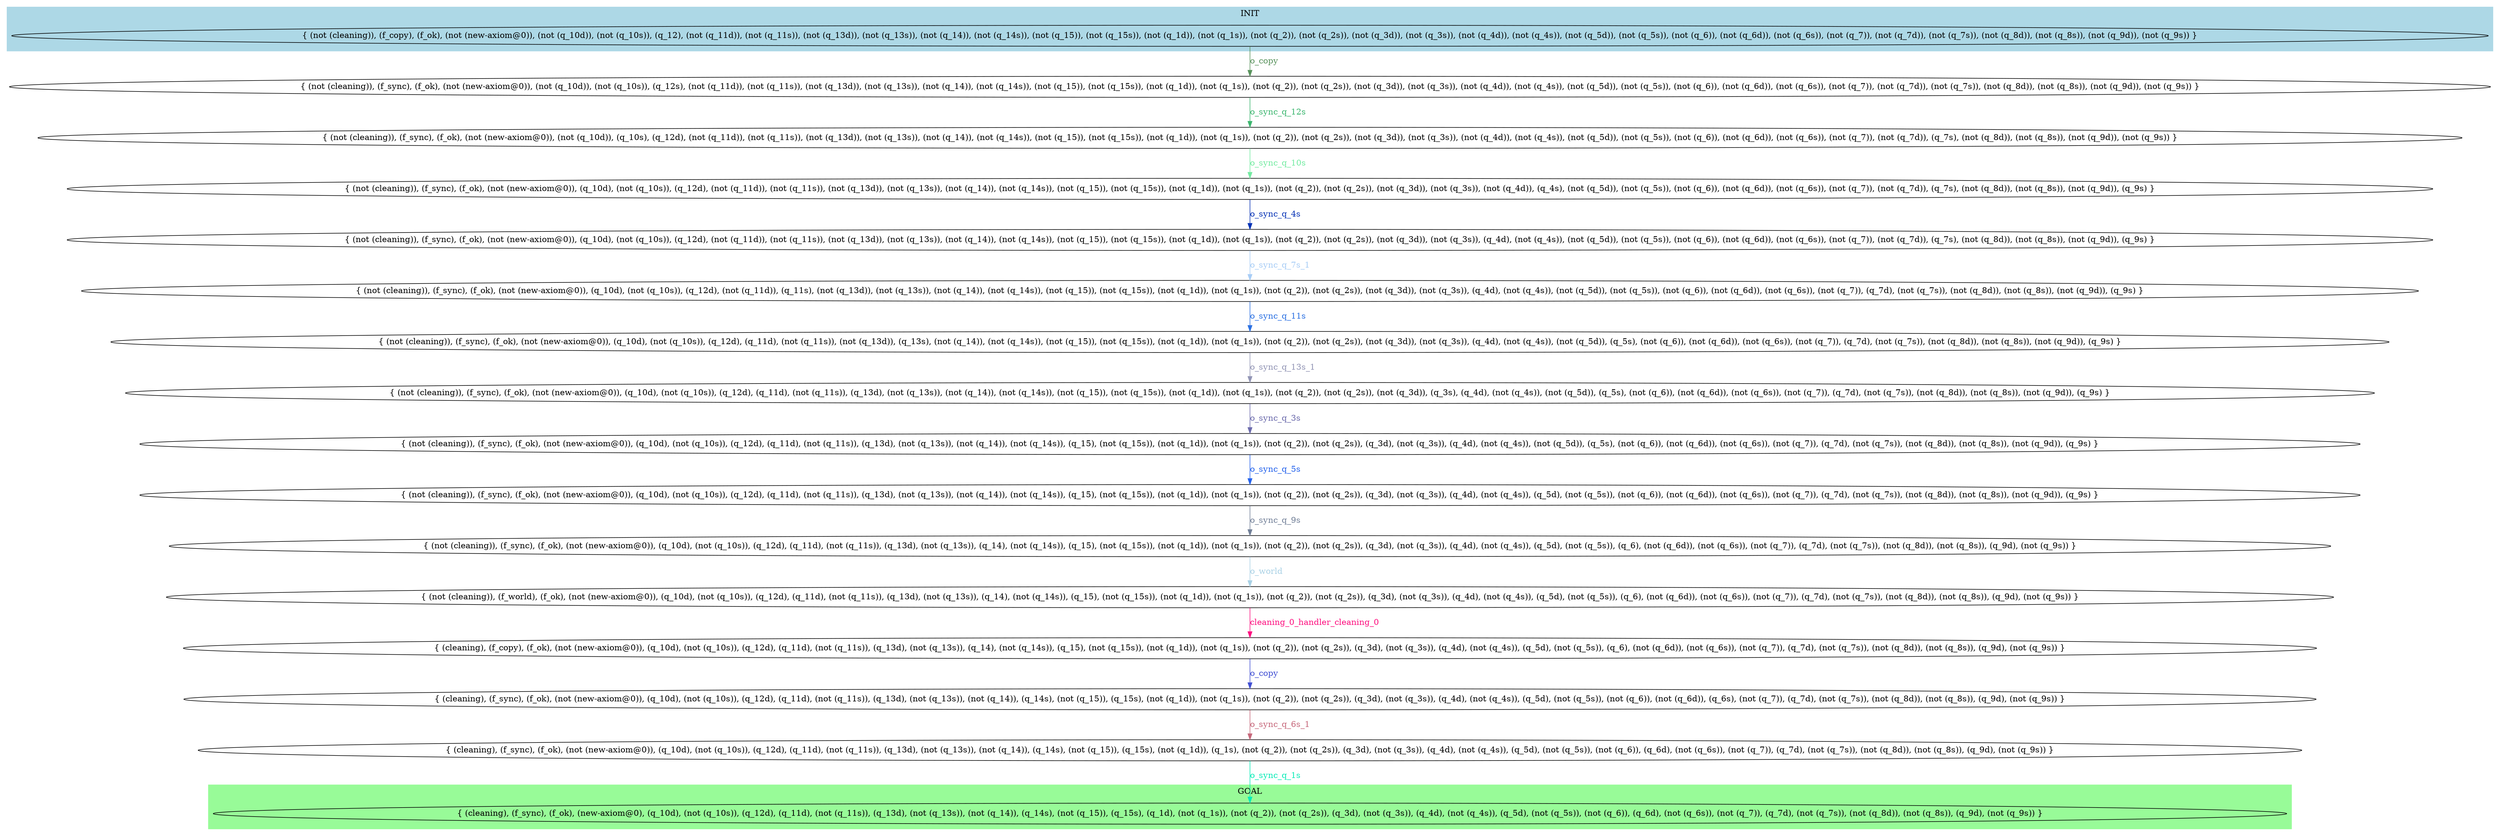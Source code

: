 digraph G {
0 [label="{ (not (cleaning)), (f_copy), (f_ok), (not (new-axiom@0)), (not (q_10d)), (not (q_10s)), (q_12), (not (q_11d)), (not (q_11s)), (not (q_13d)), (not (q_13s)), (not (q_14)), (not (q_14s)), (not (q_15)), (not (q_15s)), (not (q_1d)), (not (q_1s)), (not (q_2)), (not (q_2s)), (not (q_3d)), (not (q_3s)), (not (q_4d)), (not (q_4s)), (not (q_5d)), (not (q_5s)), (not (q_6)), (not (q_6d)), (not (q_6s)), (not (q_7)), (not (q_7d)), (not (q_7s)), (not (q_8d)), (not (q_8s)), (not (q_9d)), (not (q_9s)) }"];
1 [label="{ (not (cleaning)), (f_sync), (f_ok), (not (new-axiom@0)), (not (q_10d)), (not (q_10s)), (q_12s), (not (q_11d)), (not (q_11s)), (not (q_13d)), (not (q_13s)), (not (q_14)), (not (q_14s)), (not (q_15)), (not (q_15s)), (not (q_1d)), (not (q_1s)), (not (q_2)), (not (q_2s)), (not (q_3d)), (not (q_3s)), (not (q_4d)), (not (q_4s)), (not (q_5d)), (not (q_5s)), (not (q_6)), (not (q_6d)), (not (q_6s)), (not (q_7)), (not (q_7d)), (not (q_7s)), (not (q_8d)), (not (q_8s)), (not (q_9d)), (not (q_9s)) }"];
2 [label="{ (not (cleaning)), (f_sync), (f_ok), (not (new-axiom@0)), (not (q_10d)), (q_10s), (q_12d), (not (q_11d)), (not (q_11s)), (not (q_13d)), (not (q_13s)), (not (q_14)), (not (q_14s)), (not (q_15)), (not (q_15s)), (not (q_1d)), (not (q_1s)), (not (q_2)), (not (q_2s)), (not (q_3d)), (not (q_3s)), (not (q_4d)), (not (q_4s)), (not (q_5d)), (not (q_5s)), (not (q_6)), (not (q_6d)), (not (q_6s)), (not (q_7)), (not (q_7d)), (q_7s), (not (q_8d)), (not (q_8s)), (not (q_9d)), (not (q_9s)) }"];
3 [label="{ (not (cleaning)), (f_sync), (f_ok), (not (new-axiom@0)), (q_10d), (not (q_10s)), (q_12d), (not (q_11d)), (not (q_11s)), (not (q_13d)), (not (q_13s)), (not (q_14)), (not (q_14s)), (not (q_15)), (not (q_15s)), (not (q_1d)), (not (q_1s)), (not (q_2)), (not (q_2s)), (not (q_3d)), (not (q_3s)), (not (q_4d)), (q_4s), (not (q_5d)), (not (q_5s)), (not (q_6)), (not (q_6d)), (not (q_6s)), (not (q_7)), (not (q_7d)), (q_7s), (not (q_8d)), (not (q_8s)), (not (q_9d)), (q_9s) }"];
4 [label="{ (not (cleaning)), (f_sync), (f_ok), (not (new-axiom@0)), (q_10d), (not (q_10s)), (q_12d), (not (q_11d)), (not (q_11s)), (not (q_13d)), (not (q_13s)), (not (q_14)), (not (q_14s)), (not (q_15)), (not (q_15s)), (not (q_1d)), (not (q_1s)), (not (q_2)), (not (q_2s)), (not (q_3d)), (not (q_3s)), (q_4d), (not (q_4s)), (not (q_5d)), (not (q_5s)), (not (q_6)), (not (q_6d)), (not (q_6s)), (not (q_7)), (not (q_7d)), (q_7s), (not (q_8d)), (not (q_8s)), (not (q_9d)), (q_9s) }"];
5 [label="{ (not (cleaning)), (f_sync), (f_ok), (not (new-axiom@0)), (q_10d), (not (q_10s)), (q_12d), (not (q_11d)), (q_11s), (not (q_13d)), (not (q_13s)), (not (q_14)), (not (q_14s)), (not (q_15)), (not (q_15s)), (not (q_1d)), (not (q_1s)), (not (q_2)), (not (q_2s)), (not (q_3d)), (not (q_3s)), (q_4d), (not (q_4s)), (not (q_5d)), (not (q_5s)), (not (q_6)), (not (q_6d)), (not (q_6s)), (not (q_7)), (q_7d), (not (q_7s)), (not (q_8d)), (not (q_8s)), (not (q_9d)), (q_9s) }"];
6 [label="{ (not (cleaning)), (f_sync), (f_ok), (not (new-axiom@0)), (q_10d), (not (q_10s)), (q_12d), (q_11d), (not (q_11s)), (not (q_13d)), (q_13s), (not (q_14)), (not (q_14s)), (not (q_15)), (not (q_15s)), (not (q_1d)), (not (q_1s)), (not (q_2)), (not (q_2s)), (not (q_3d)), (not (q_3s)), (q_4d), (not (q_4s)), (not (q_5d)), (q_5s), (not (q_6)), (not (q_6d)), (not (q_6s)), (not (q_7)), (q_7d), (not (q_7s)), (not (q_8d)), (not (q_8s)), (not (q_9d)), (q_9s) }"];
7 [label="{ (not (cleaning)), (f_sync), (f_ok), (not (new-axiom@0)), (q_10d), (not (q_10s)), (q_12d), (q_11d), (not (q_11s)), (q_13d), (not (q_13s)), (not (q_14)), (not (q_14s)), (not (q_15)), (not (q_15s)), (not (q_1d)), (not (q_1s)), (not (q_2)), (not (q_2s)), (not (q_3d)), (q_3s), (q_4d), (not (q_4s)), (not (q_5d)), (q_5s), (not (q_6)), (not (q_6d)), (not (q_6s)), (not (q_7)), (q_7d), (not (q_7s)), (not (q_8d)), (not (q_8s)), (not (q_9d)), (q_9s) }"];
8 [label="{ (not (cleaning)), (f_sync), (f_ok), (not (new-axiom@0)), (q_10d), (not (q_10s)), (q_12d), (q_11d), (not (q_11s)), (q_13d), (not (q_13s)), (not (q_14)), (not (q_14s)), (q_15), (not (q_15s)), (not (q_1d)), (not (q_1s)), (not (q_2)), (not (q_2s)), (q_3d), (not (q_3s)), (q_4d), (not (q_4s)), (not (q_5d)), (q_5s), (not (q_6)), (not (q_6d)), (not (q_6s)), (not (q_7)), (q_7d), (not (q_7s)), (not (q_8d)), (not (q_8s)), (not (q_9d)), (q_9s) }"];
9 [label="{ (not (cleaning)), (f_sync), (f_ok), (not (new-axiom@0)), (q_10d), (not (q_10s)), (q_12d), (q_11d), (not (q_11s)), (q_13d), (not (q_13s)), (not (q_14)), (not (q_14s)), (q_15), (not (q_15s)), (not (q_1d)), (not (q_1s)), (not (q_2)), (not (q_2s)), (q_3d), (not (q_3s)), (q_4d), (not (q_4s)), (q_5d), (not (q_5s)), (not (q_6)), (not (q_6d)), (not (q_6s)), (not (q_7)), (q_7d), (not (q_7s)), (not (q_8d)), (not (q_8s)), (not (q_9d)), (q_9s) }"];
10 [label="{ (not (cleaning)), (f_sync), (f_ok), (not (new-axiom@0)), (q_10d), (not (q_10s)), (q_12d), (q_11d), (not (q_11s)), (q_13d), (not (q_13s)), (q_14), (not (q_14s)), (q_15), (not (q_15s)), (not (q_1d)), (not (q_1s)), (not (q_2)), (not (q_2s)), (q_3d), (not (q_3s)), (q_4d), (not (q_4s)), (q_5d), (not (q_5s)), (q_6), (not (q_6d)), (not (q_6s)), (not (q_7)), (q_7d), (not (q_7s)), (not (q_8d)), (not (q_8s)), (q_9d), (not (q_9s)) }"];
11 [label="{ (not (cleaning)), (f_world), (f_ok), (not (new-axiom@0)), (q_10d), (not (q_10s)), (q_12d), (q_11d), (not (q_11s)), (q_13d), (not (q_13s)), (q_14), (not (q_14s)), (q_15), (not (q_15s)), (not (q_1d)), (not (q_1s)), (not (q_2)), (not (q_2s)), (q_3d), (not (q_3s)), (q_4d), (not (q_4s)), (q_5d), (not (q_5s)), (q_6), (not (q_6d)), (not (q_6s)), (not (q_7)), (q_7d), (not (q_7s)), (not (q_8d)), (not (q_8s)), (q_9d), (not (q_9s)) }"];
12 [label="{ (cleaning), (f_copy), (f_ok), (not (new-axiom@0)), (q_10d), (not (q_10s)), (q_12d), (q_11d), (not (q_11s)), (q_13d), (not (q_13s)), (q_14), (not (q_14s)), (q_15), (not (q_15s)), (not (q_1d)), (not (q_1s)), (not (q_2)), (not (q_2s)), (q_3d), (not (q_3s)), (q_4d), (not (q_4s)), (q_5d), (not (q_5s)), (q_6), (not (q_6d)), (not (q_6s)), (not (q_7)), (q_7d), (not (q_7s)), (not (q_8d)), (not (q_8s)), (q_9d), (not (q_9s)) }"];
13 [label="{ (cleaning), (f_sync), (f_ok), (not (new-axiom@0)), (q_10d), (not (q_10s)), (q_12d), (q_11d), (not (q_11s)), (q_13d), (not (q_13s)), (not (q_14)), (q_14s), (not (q_15)), (q_15s), (not (q_1d)), (not (q_1s)), (not (q_2)), (not (q_2s)), (q_3d), (not (q_3s)), (q_4d), (not (q_4s)), (q_5d), (not (q_5s)), (not (q_6)), (not (q_6d)), (q_6s), (not (q_7)), (q_7d), (not (q_7s)), (not (q_8d)), (not (q_8s)), (q_9d), (not (q_9s)) }"];
14 [label="{ (cleaning), (f_sync), (f_ok), (not (new-axiom@0)), (q_10d), (not (q_10s)), (q_12d), (q_11d), (not (q_11s)), (q_13d), (not (q_13s)), (not (q_14)), (q_14s), (not (q_15)), (q_15s), (not (q_1d)), (q_1s), (not (q_2)), (not (q_2s)), (q_3d), (not (q_3s)), (q_4d), (not (q_4s)), (q_5d), (not (q_5s)), (not (q_6)), (q_6d), (not (q_6s)), (not (q_7)), (q_7d), (not (q_7s)), (not (q_8d)), (not (q_8s)), (q_9d), (not (q_9s)) }"];
15 [label="{ (cleaning), (f_sync), (f_ok), (new-axiom@0), (q_10d), (not (q_10s)), (q_12d), (q_11d), (not (q_11s)), (q_13d), (not (q_13s)), (not (q_14)), (q_14s), (not (q_15)), (q_15s), (q_1d), (not (q_1s)), (not (q_2)), (not (q_2s)), (q_3d), (not (q_3s)), (q_4d), (not (q_4s)), (q_5d), (not (q_5s)), (not (q_6)), (q_6d), (not (q_6s)), (not (q_7)), (q_7d), (not (q_7s)), (not (q_8d)), (not (q_8s)), (q_9d), (not (q_9s)) }"];
0 -> 1 [label="o_copy", color="#59935D", fontcolor="#59935D"];
1 -> 2 [label="o_sync_q_12s", color="#3CB66F", fontcolor="#3CB66F"];
2 -> 3 [label="o_sync_q_10s", color="#74EBA2", fontcolor="#74EBA2"];
3 -> 4 [label="o_sync_q_4s", color="#0733B6", fontcolor="#0733B6"];
4 -> 5 [label="o_sync_q_7s_1", color="#A8CDF6", fontcolor="#A8CDF6"];
5 -> 6 [label="o_sync_q_11s", color="#2C71E2", fontcolor="#2C71E2"];
6 -> 7 [label="o_sync_q_13s_1", color="#9295B5", fontcolor="#9295B5"];
7 -> 8 [label="o_sync_q_3s", color="#6C6BAC", fontcolor="#6C6BAC"];
8 -> 9 [label="o_sync_q_5s", color="#2563EC", fontcolor="#2563EC"];
9 -> 10 [label="o_sync_q_9s", color="#728098", fontcolor="#728098"];
10 -> 11 [label="o_world", color="#A9D1E5", fontcolor="#A9D1E5"];
11 -> 12 [label="cleaning_0_handler_cleaning_0", color="#FD1180", fontcolor="#FD1180"];
12 -> 13 [label="o_copy", color="#4250D3", fontcolor="#4250D3"];
13 -> 14 [label="o_sync_q_6s_1", color="#C6687B", fontcolor="#C6687B"];
14 -> 15 [label="o_sync_q_1s", color="#08EBB7", fontcolor="#08EBB7"];
subgraph cluster_goal_15 {
style=filled;
color=palegreen;
15;
label="GOAL";
}
subgraph cluster_init {
style=filled;
color=lightblue;
0;
label="INIT";
}
}
